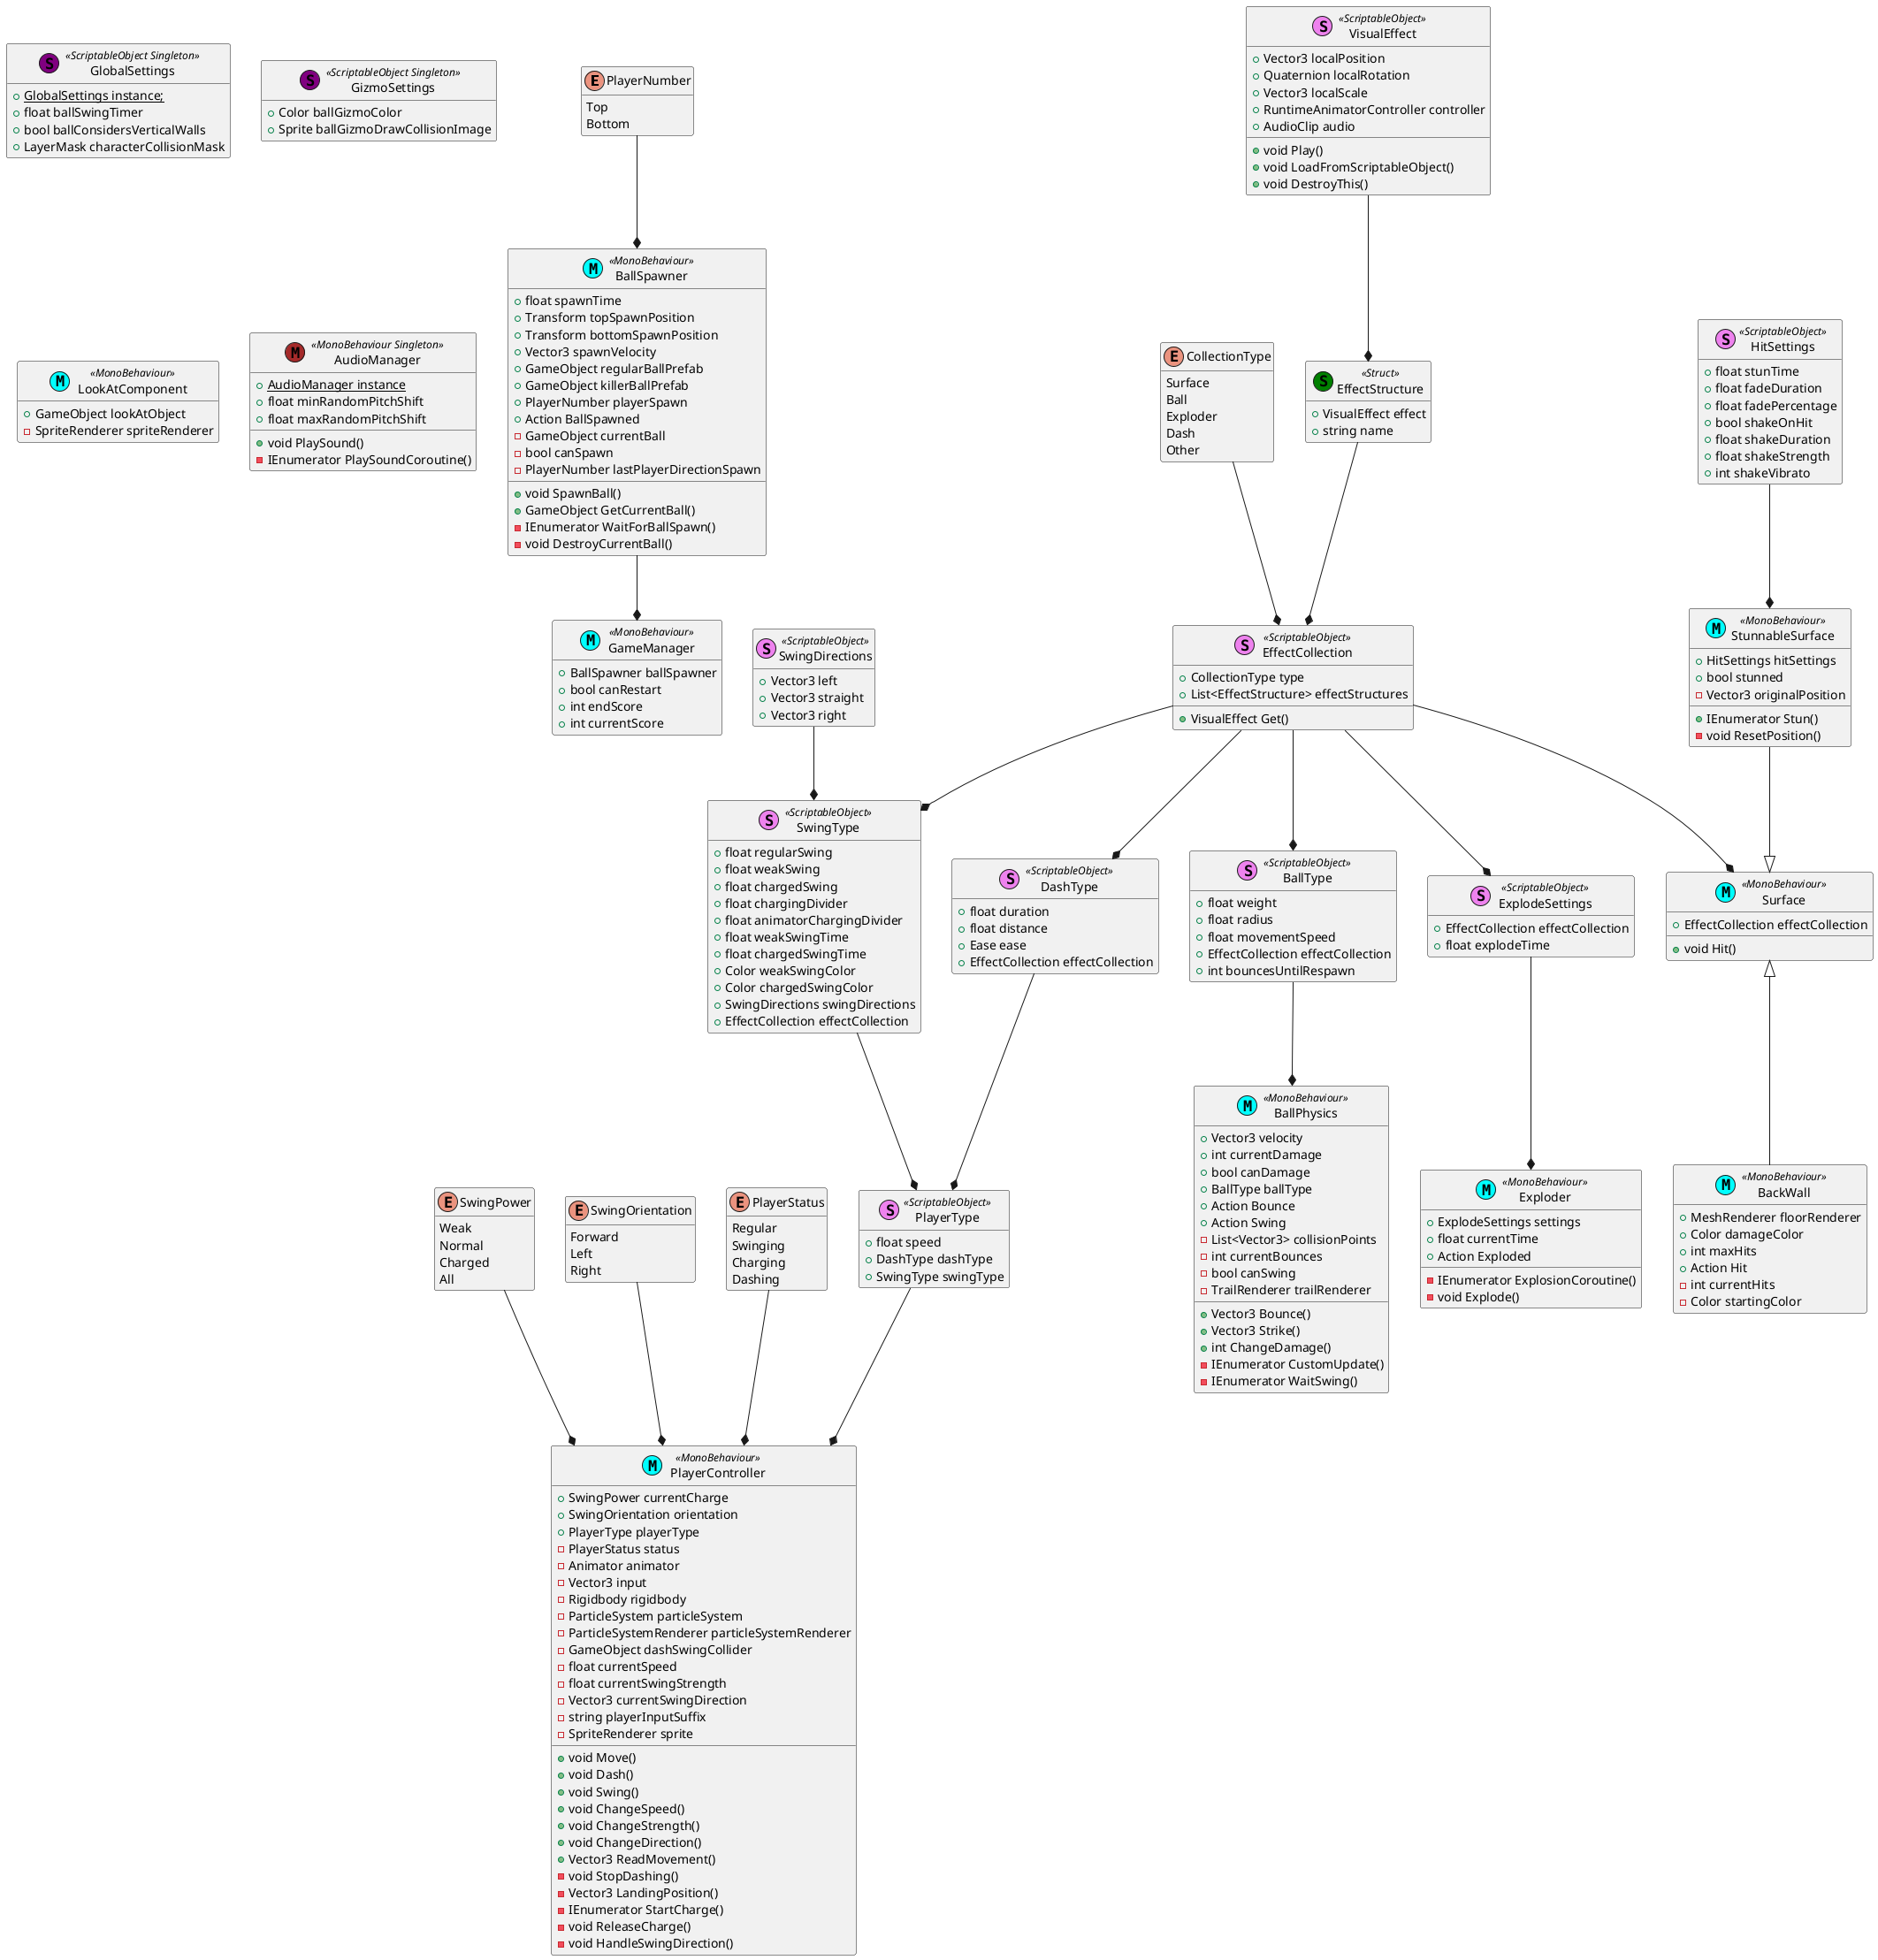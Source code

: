 @startuml

hide empty members

enum PlayerNumber
enum SwingPower
enum SwingOrientation
enum CollectionType

PlayerNumber : Top
PlayerNumber : Bottom

SwingPower : Weak
SwingPower : Normal
SwingPower : Charged
SwingPower : All

SwingOrientation : Forward
SwingOrientation : Left
SwingOrientation : Right

PlayerStatus : Regular
PlayerStatus : Swinging
PlayerStatus : Charging
PlayerStatus : Dashing

CollectionType : Surface
CollectionType : Ball
CollectionType : Exploder
CollectionType : Dash
CollectionType : Other

' Effect Stuff

class EffectCollection << (S, Violet) ScriptableObject >>
class EffectStructure << (S, Green) Struct >>
class VisualEffect << (S, Violet) ScriptableObject >>

EffectCollection : + CollectionType type
EffectCollection : + List<EffectStructure> effectStructures
EffectCollection : + VisualEffect Get()

EffectStructure : + VisualEffect effect
EffectStructure : + string name

VisualEffect : + Vector3 localPosition
VisualEffect : + Quaternion localRotation
VisualEffect : + Vector3 localScale
VisualEffect : + RuntimeAnimatorController controller
VisualEffect : + AudioClip audio
VisualEffect : + void Play()
VisualEffect : + void LoadFromScriptableObject()
VisualEffect : + void DestroyThis()

' End Effect Stuff

' Ball Stuff

class BallSpawner << (M, Cyan) MonoBehaviour >>
class BallType << (S, Violet) ScriptableObject >>
class BallPhysics << (M, Cyan) MonoBehaviour >>
class ExplodeSettings << (S, Violet) ScriptableObject >>
class Exploder << (M, Cyan) MonoBehaviour >>

BallSpawner : + float spawnTime
BallSpawner : + Transform topSpawnPosition
BallSpawner : + Transform bottomSpawnPosition
BallSpawner : + Vector3 spawnVelocity
BallSpawner : + GameObject regularBallPrefab
BallSpawner : + GameObject killerBallPrefab
BallSpawner : + PlayerNumber playerSpawn
BallSpawner : + void SpawnBall()
BallSpawner : + Action BallSpawned
BallSpawner : + GameObject GetCurrentBall()
BallSpawner : - IEnumerator WaitForBallSpawn()
BallSpawner : - GameObject currentBall
BallSpawner : - bool canSpawn
BallSpawner : - PlayerNumber lastPlayerDirectionSpawn
BallSpawner : - void DestroyCurrentBall()

BallType : + float weight
BallType : + float radius
BallType : + float movementSpeed
BallType : + EffectCollection effectCollection
BallType : + int bouncesUntilRespawn

BallPhysics : + Vector3 velocity
BallPhysics : + int currentDamage
BallPhysics : + bool canDamage
BallPhysics : + BallType ballType
BallPhysics : + Vector3 Bounce()
BallPhysics : + Vector3 Strike()
BallPhysics : + int ChangeDamage()
BallPhysics : + Action Bounce
BallPhysics : + Action Swing
BallPhysics : - List<Vector3> collisionPoints
BallPhysics : - int currentBounces
BallPhysics : - bool canSwing
BallPhysics : - TrailRenderer trailRenderer
BallPhysics : - IEnumerator CustomUpdate()
BallPhysics : - IEnumerator WaitSwing()

ExplodeSettings : + EffectCollection effectCollection
ExplodeSettings : + float explodeTime

Exploder : + ExplodeSettings settings
Exploder : + float currentTime
Exploder : + Action Exploded
Exploder : - IEnumerator ExplosionCoroutine()
Exploder : - void Explode()

' End Ball Stuff

' Player Stuff

class PlayerController << (M, Cyan) MonoBehaviour >>
class DashType << (S, Violet) ScriptableObject >>
class PlayerType << (S, Violet) ScriptableObject >>
class SwingDirections << (S, Violet) ScriptableObject >>
class SwingType << (S, Violet) ScriptableObject >>

enum PlayerStatus

PlayerController : + SwingPower currentCharge
PlayerController : + SwingOrientation orientation
PlayerController : + PlayerType playerType
PlayerController : - PlayerStatus status
PlayerController : - Animator animator
PlayerController : - Vector3 input
PlayerController : - Rigidbody rigidbody
PlayerController : - ParticleSystem particleSystem
PlayerController : - ParticleSystemRenderer particleSystemRenderer
PlayerController : - GameObject dashSwingCollider
PlayerController : - float currentSpeed
PlayerController : - float currentSwingStrength
PlayerController : - Vector3 currentSwingDirection
PlayerController : - string playerInputSuffix
PlayerController : - SpriteRenderer sprite
PlayerController : + void Move()
PlayerController : + void Dash()
PlayerController : + void Swing()
PlayerController : + void ChangeSpeed()
PlayerController : + void ChangeStrength()
PlayerController : + void ChangeDirection()
PlayerController : + Vector3 ReadMovement()
PlayerController : - void StopDashing()
PlayerController : - Vector3 LandingPosition()
PlayerController : - IEnumerator StartCharge()
PlayerController : - void ReleaseCharge()
PlayerController : - void HandleSwingDirection()

DashType : + float duration
DashType : + float distance
DashType : + Ease ease
DashType : + EffectCollection effectCollection

PlayerType : + float speed
PlayerType : + DashType dashType
PlayerType : + SwingType swingType

SwingDirections : + Vector3 left
SwingDirections : + Vector3 straight
SwingDirections : + Vector3 right

SwingType : + float regularSwing
SwingType : + float weakSwing
SwingType : + float chargedSwing
SwingType : + float chargingDivider
SwingType : + float animatorChargingDivider
' swingChargeSpeed was removed, change with Time.deltaTime
SwingType : + float weakSwingTime
SwingType : + float chargedSwingTime
SwingType : + Color weakSwingColor
SwingType : + Color chargedSwingColor
SwingType : + SwingDirections swingDirections
SwingType : + EffectCollection effectCollection

' End Player Stuff

' Surface Stuff

class Surface << (M, Cyan) MonoBehaviour >>
class StunnableSurface << (M, Cyan) MonoBehaviour >>
class BackWall << (M, Cyan) MonoBehaviour >>
class HitSettings << (S, Violet) ScriptableObject >>

Surface : + EffectCollection effectCollection
Surface : + void Hit()

StunnableSurface : + HitSettings hitSettings
StunnableSurface : + bool stunned
StunnableSurface : + IEnumerator Stun()
StunnableSurface : - Vector3 originalPosition
StunnableSurface : - void ResetPosition()

HitSettings : + float stunTime
HitSettings : + float fadeDuration
HitSettings : + float fadePercentage
HitSettings : + bool shakeOnHit
HitSettings : + float shakeDuration
HitSettings : + float shakeStrength
HitSettings : + int shakeVibrato

BackWall : + MeshRenderer floorRenderer
BackWall : + Color damageColor
BackWall : + int maxHits
BackWall : + Action Hit
BackWall : - int currentHits
BackWall : - Color startingColor

' End Surface Stuff

class GlobalSettings << (S, Purple) ScriptableObject Singleton >>
class GizmoSettings << (S, Purple) ScriptableObject Singleton >>
class GameManager << (M, Cyan) MonoBehaviour >>
class LookAtComponent << (M, Cyan) MonoBehaviour >>
class AudioManager << (M, Brown) MonoBehaviour Singleton >>

AudioManager : + {static} AudioManager instance
AudioManager : + float minRandomPitchShift
AudioManager : + float maxRandomPitchShift
' Add possibility for custom pitch shift
AudioManager : + void PlaySound()
AudioManager : - IEnumerator PlaySoundCoroutine()

GlobalSettings : + {static} GlobalSettings instance;
GlobalSettings : + float ballSwingTimer
GlobalSettings : + bool ballConsidersVerticalWalls
GlobalSettings : + LayerMask characterCollisionMask

GizmoSettings : + Color ballGizmoColor
GizmoSettings : + Sprite ballGizmoDrawCollisionImage

GameManager : + BallSpawner ballSpawner
GameManager : + bool canRestart
GameManager : + int endScore
GameManager : + int currentScore

LookAtComponent : + GameObject lookAtObject
LookAtComponent : - SpriteRenderer spriteRenderer

' Connections

CollectionType --* EffectCollection
VisualEffect --* EffectStructure

PlayerNumber --* BallSpawner

BallType --* BallPhysics

ExplodeSettings --* Exploder

SwingPower --* PlayerController

SwingOrientation --* PlayerController

PlayerType --* PlayerController

DashType --* PlayerType

SwingType --* PlayerType

SwingDirections --* SwingType

EffectStructure --* EffectCollection

EffectCollection --* DashType
EffectCollection --* Surface
EffectCollection --* ExplodeSettings
EffectCollection --* BallType
EffectCollection --* SwingType

HitSettings --* StunnableSurface

BallSpawner --* GameManager

PlayerStatus --* PlayerController

StunnableSurface --|> Surface
Surface <|-- BackWall

@enduml